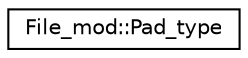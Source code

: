 digraph "Graphical Class Hierarchy"
{
 // LATEX_PDF_SIZE
  edge [fontname="Helvetica",fontsize="10",labelfontname="Helvetica",labelfontsize="10"];
  node [fontname="Helvetica",fontsize="10",shape=record];
  rankdir="LR";
  Node0 [label="File_mod::Pad_type",height=0.2,width=0.4,color="black", fillcolor="white", style="filled",URL="$structFile__mod_1_1Pad__type.html",tooltip=" "];
}
